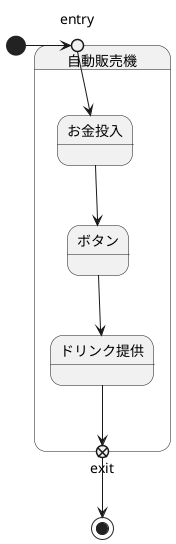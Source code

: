 @startuml

state 自動販売機 {
    state entry <<entryPoint>>
    state exit <<exitPoint>>

  entry --> お金投入
  お金投入 --> ボタン
  ボタン --> ドリンク提供
  ドリンク提供 --> exit
}
[*] -right-> entry
exit -down-> [*]

@enduml
